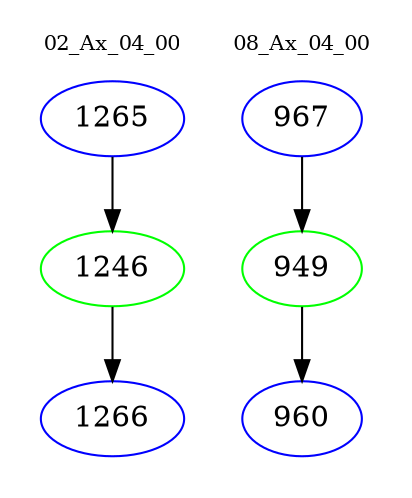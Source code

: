 digraph{
subgraph cluster_0 {
color = white
label = "02_Ax_04_00";
fontsize=10;
T0_1265 [label="1265", color="blue"]
T0_1265 -> T0_1246 [color="black"]
T0_1246 [label="1246", color="green"]
T0_1246 -> T0_1266 [color="black"]
T0_1266 [label="1266", color="blue"]
}
subgraph cluster_1 {
color = white
label = "08_Ax_04_00";
fontsize=10;
T1_967 [label="967", color="blue"]
T1_967 -> T1_949 [color="black"]
T1_949 [label="949", color="green"]
T1_949 -> T1_960 [color="black"]
T1_960 [label="960", color="blue"]
}
}
